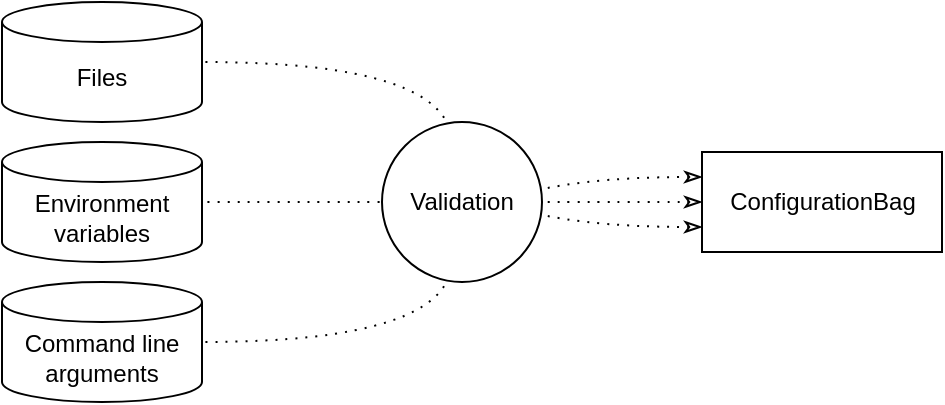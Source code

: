 <mxfile version="11.3.0" type="device" pages="1"><diagram id="F68guZDoiNW6EO22fnLy" name="Page-1"><mxGraphModel dx="717" dy="465" grid="1" gridSize="10" guides="1" tooltips="1" connect="1" arrows="1" fold="1" page="1" pageScale="1" pageWidth="850" pageHeight="1100" math="0" shadow="0"><root><mxCell id="0"/><mxCell id="1" parent="0"/><mxCell id="5LCrY9nbBBxgJ0Yf6dlj-22" style="edgeStyle=orthogonalEdgeStyle;orthogonalLoop=1;jettySize=auto;html=1;exitX=0;exitY=0.75;exitDx=0;exitDy=0;entryX=1;entryY=0.5;entryDx=0;entryDy=0;entryPerimeter=0;dashed=1;endArrow=none;endFill=0;startArrow=classicThin;startFill=0;dashPattern=1 4;curved=1;" parent="1" source="WfBXDKo3D9NCZ__A1dmv-1" target="5LCrY9nbBBxgJ0Yf6dlj-11" edge="1"><mxGeometry relative="1" as="geometry"/></mxCell><mxCell id="5LCrY9nbBBxgJ0Yf6dlj-24" style="edgeStyle=orthogonalEdgeStyle;orthogonalLoop=1;jettySize=auto;html=1;exitX=0;exitY=0.5;exitDx=0;exitDy=0;entryX=1;entryY=0.5;entryDx=0;entryDy=0;entryPerimeter=0;dashed=1;endArrow=none;endFill=0;startArrow=classicThin;startFill=0;dashPattern=1 4;curved=1;" parent="1" source="WfBXDKo3D9NCZ__A1dmv-1" target="5LCrY9nbBBxgJ0Yf6dlj-12" edge="1"><mxGeometry relative="1" as="geometry"/></mxCell><mxCell id="5LCrY9nbBBxgJ0Yf6dlj-25" style="edgeStyle=orthogonalEdgeStyle;orthogonalLoop=1;jettySize=auto;html=1;exitX=0;exitY=0.25;exitDx=0;exitDy=0;entryX=1;entryY=0.5;entryDx=0;entryDy=0;entryPerimeter=0;dashed=1;endArrow=none;endFill=0;startArrow=classicThin;startFill=0;dashPattern=1 4;curved=1;" parent="1" source="WfBXDKo3D9NCZ__A1dmv-1" target="5LCrY9nbBBxgJ0Yf6dlj-13" edge="1"><mxGeometry relative="1" as="geometry"/></mxCell><mxCell id="5LCrY9nbBBxgJ0Yf6dlj-11" value="Files" style="strokeWidth=1;html=1;shape=mxgraph.flowchart.database;whiteSpace=wrap;verticalAlign=middle;spacingTop=15;fillColor=#ffffff;" parent="1" vertex="1"><mxGeometry x="40" y="40" width="100" height="60" as="geometry"/></mxCell><mxCell id="5LCrY9nbBBxgJ0Yf6dlj-12" value="Environment&lt;br&gt;variables" style="strokeWidth=1;html=1;shape=mxgraph.flowchart.database;whiteSpace=wrap;verticalAlign=middle;spacingTop=15;fillColor=#ffffff;" parent="1" vertex="1"><mxGeometry x="40" y="110" width="100" height="60" as="geometry"/></mxCell><mxCell id="5LCrY9nbBBxgJ0Yf6dlj-13" value="Command line&lt;br&gt;arguments" style="strokeWidth=1;html=1;shape=mxgraph.flowchart.database;whiteSpace=wrap;verticalAlign=middle;spacingTop=15;fillColor=#ffffff;" parent="1" vertex="1"><mxGeometry x="40" y="180" width="100" height="60" as="geometry"/></mxCell><mxCell id="WfBXDKo3D9NCZ__A1dmv-1" value="ConfigurationBag" style="html=1;fillColor=#ffffff;" parent="1" vertex="1"><mxGeometry x="390" y="115" width="120" height="50" as="geometry"/></mxCell><mxCell id="uNFqA97LZAaUDmm5M63O-4" value="Validation" style="strokeWidth=1;html=1;shape=mxgraph.flowchart.start_2;whiteSpace=wrap;fillColor=#ffffff;" vertex="1" parent="1"><mxGeometry x="230" y="100" width="80" height="80" as="geometry"/></mxCell></root></mxGraphModel></diagram></mxfile>